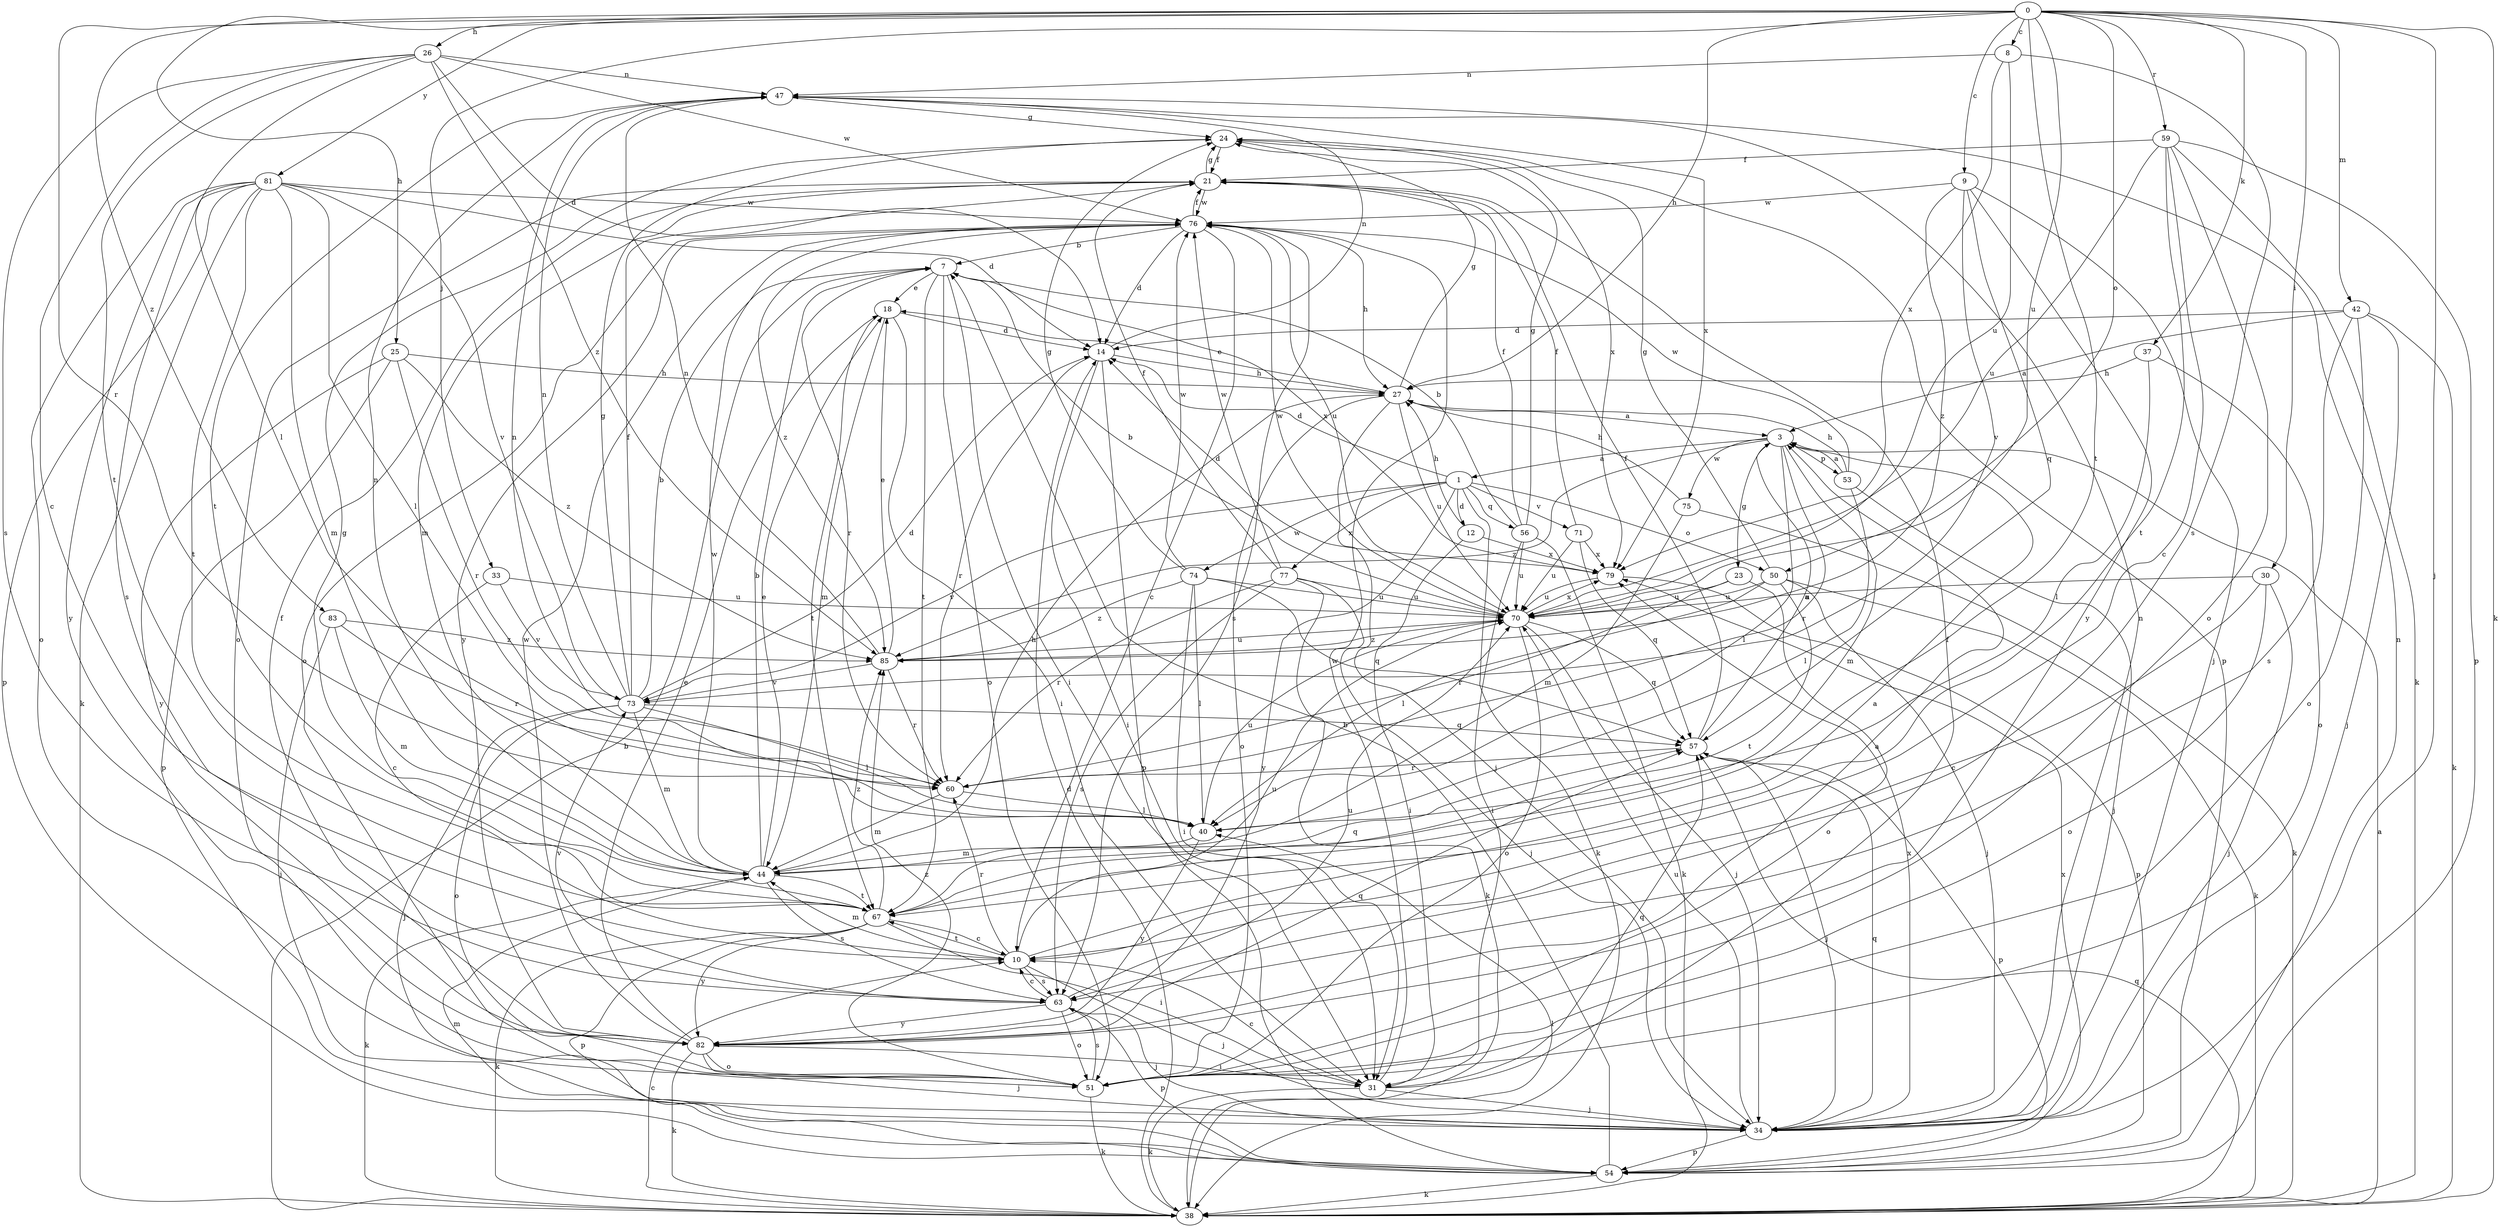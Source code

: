strict digraph  {
0;
1;
3;
7;
8;
9;
10;
12;
14;
18;
21;
23;
24;
25;
26;
27;
30;
31;
33;
34;
37;
38;
40;
42;
44;
47;
50;
51;
53;
54;
56;
57;
59;
60;
63;
67;
70;
71;
73;
74;
75;
76;
77;
79;
81;
82;
83;
85;
0 -> 8  [label=c];
0 -> 9  [label=c];
0 -> 25  [label=h];
0 -> 26  [label=h];
0 -> 27  [label=h];
0 -> 30  [label=i];
0 -> 33  [label=j];
0 -> 34  [label=j];
0 -> 37  [label=k];
0 -> 38  [label=k];
0 -> 42  [label=m];
0 -> 50  [label=o];
0 -> 59  [label=r];
0 -> 60  [label=r];
0 -> 67  [label=t];
0 -> 70  [label=u];
0 -> 81  [label=y];
0 -> 83  [label=z];
1 -> 12  [label=d];
1 -> 14  [label=d];
1 -> 38  [label=k];
1 -> 50  [label=o];
1 -> 56  [label=q];
1 -> 71  [label=v];
1 -> 73  [label=v];
1 -> 74  [label=w];
1 -> 77  [label=x];
1 -> 82  [label=y];
3 -> 1  [label=a];
3 -> 23  [label=g];
3 -> 40  [label=l];
3 -> 44  [label=m];
3 -> 53  [label=p];
3 -> 60  [label=r];
3 -> 75  [label=w];
3 -> 85  [label=z];
7 -> 18  [label=e];
7 -> 31  [label=i];
7 -> 51  [label=o];
7 -> 60  [label=r];
7 -> 67  [label=t];
7 -> 79  [label=x];
8 -> 47  [label=n];
8 -> 63  [label=s];
8 -> 70  [label=u];
8 -> 79  [label=x];
9 -> 34  [label=j];
9 -> 57  [label=q];
9 -> 73  [label=v];
9 -> 76  [label=w];
9 -> 82  [label=y];
9 -> 85  [label=z];
10 -> 3  [label=a];
10 -> 34  [label=j];
10 -> 44  [label=m];
10 -> 60  [label=r];
10 -> 63  [label=s];
10 -> 67  [label=t];
10 -> 70  [label=u];
12 -> 27  [label=h];
12 -> 31  [label=i];
12 -> 79  [label=x];
14 -> 27  [label=h];
14 -> 31  [label=i];
14 -> 47  [label=n];
14 -> 54  [label=p];
14 -> 60  [label=r];
18 -> 14  [label=d];
18 -> 31  [label=i];
18 -> 44  [label=m];
18 -> 67  [label=t];
21 -> 24  [label=g];
21 -> 44  [label=m];
21 -> 51  [label=o];
21 -> 76  [label=w];
23 -> 51  [label=o];
23 -> 60  [label=r];
23 -> 70  [label=u];
24 -> 21  [label=f];
24 -> 54  [label=p];
24 -> 79  [label=x];
25 -> 27  [label=h];
25 -> 54  [label=p];
25 -> 60  [label=r];
25 -> 82  [label=y];
25 -> 85  [label=z];
26 -> 10  [label=c];
26 -> 14  [label=d];
26 -> 40  [label=l];
26 -> 47  [label=n];
26 -> 63  [label=s];
26 -> 67  [label=t];
26 -> 76  [label=w];
26 -> 85  [label=z];
27 -> 3  [label=a];
27 -> 18  [label=e];
27 -> 24  [label=g];
27 -> 34  [label=j];
27 -> 51  [label=o];
27 -> 70  [label=u];
30 -> 10  [label=c];
30 -> 34  [label=j];
30 -> 51  [label=o];
30 -> 70  [label=u];
31 -> 10  [label=c];
31 -> 21  [label=f];
31 -> 34  [label=j];
31 -> 38  [label=k];
31 -> 57  [label=q];
31 -> 76  [label=w];
33 -> 10  [label=c];
33 -> 70  [label=u];
33 -> 73  [label=v];
34 -> 47  [label=n];
34 -> 54  [label=p];
34 -> 57  [label=q];
34 -> 70  [label=u];
34 -> 79  [label=x];
37 -> 27  [label=h];
37 -> 40  [label=l];
37 -> 51  [label=o];
38 -> 3  [label=a];
38 -> 7  [label=b];
38 -> 10  [label=c];
38 -> 14  [label=d];
38 -> 40  [label=l];
38 -> 57  [label=q];
40 -> 44  [label=m];
40 -> 70  [label=u];
40 -> 82  [label=y];
42 -> 3  [label=a];
42 -> 14  [label=d];
42 -> 34  [label=j];
42 -> 38  [label=k];
42 -> 51  [label=o];
42 -> 63  [label=s];
44 -> 7  [label=b];
44 -> 18  [label=e];
44 -> 27  [label=h];
44 -> 38  [label=k];
44 -> 47  [label=n];
44 -> 63  [label=s];
44 -> 67  [label=t];
44 -> 76  [label=w];
47 -> 24  [label=g];
47 -> 67  [label=t];
47 -> 79  [label=x];
50 -> 24  [label=g];
50 -> 34  [label=j];
50 -> 38  [label=k];
50 -> 40  [label=l];
50 -> 67  [label=t];
50 -> 70  [label=u];
51 -> 38  [label=k];
51 -> 63  [label=s];
51 -> 85  [label=z];
53 -> 3  [label=a];
53 -> 27  [label=h];
53 -> 34  [label=j];
53 -> 40  [label=l];
53 -> 76  [label=w];
54 -> 7  [label=b];
54 -> 38  [label=k];
54 -> 44  [label=m];
54 -> 47  [label=n];
54 -> 79  [label=x];
56 -> 7  [label=b];
56 -> 21  [label=f];
56 -> 24  [label=g];
56 -> 31  [label=i];
56 -> 38  [label=k];
56 -> 70  [label=u];
57 -> 3  [label=a];
57 -> 21  [label=f];
57 -> 34  [label=j];
57 -> 54  [label=p];
57 -> 60  [label=r];
59 -> 10  [label=c];
59 -> 21  [label=f];
59 -> 38  [label=k];
59 -> 51  [label=o];
59 -> 54  [label=p];
59 -> 67  [label=t];
59 -> 70  [label=u];
60 -> 40  [label=l];
60 -> 44  [label=m];
60 -> 47  [label=n];
63 -> 10  [label=c];
63 -> 34  [label=j];
63 -> 51  [label=o];
63 -> 54  [label=p];
63 -> 70  [label=u];
63 -> 73  [label=v];
63 -> 82  [label=y];
67 -> 10  [label=c];
67 -> 24  [label=g];
67 -> 31  [label=i];
67 -> 38  [label=k];
67 -> 54  [label=p];
67 -> 57  [label=q];
67 -> 82  [label=y];
67 -> 85  [label=z];
70 -> 7  [label=b];
70 -> 34  [label=j];
70 -> 51  [label=o];
70 -> 57  [label=q];
70 -> 76  [label=w];
70 -> 79  [label=x];
70 -> 85  [label=z];
71 -> 21  [label=f];
71 -> 57  [label=q];
71 -> 70  [label=u];
71 -> 79  [label=x];
73 -> 7  [label=b];
73 -> 14  [label=d];
73 -> 21  [label=f];
73 -> 24  [label=g];
73 -> 34  [label=j];
73 -> 40  [label=l];
73 -> 44  [label=m];
73 -> 47  [label=n];
73 -> 51  [label=o];
73 -> 57  [label=q];
74 -> 24  [label=g];
74 -> 31  [label=i];
74 -> 40  [label=l];
74 -> 57  [label=q];
74 -> 70  [label=u];
74 -> 76  [label=w];
74 -> 85  [label=z];
75 -> 27  [label=h];
75 -> 38  [label=k];
75 -> 44  [label=m];
76 -> 7  [label=b];
76 -> 10  [label=c];
76 -> 14  [label=d];
76 -> 21  [label=f];
76 -> 27  [label=h];
76 -> 51  [label=o];
76 -> 63  [label=s];
76 -> 70  [label=u];
76 -> 82  [label=y];
76 -> 85  [label=z];
77 -> 21  [label=f];
77 -> 34  [label=j];
77 -> 38  [label=k];
77 -> 60  [label=r];
77 -> 63  [label=s];
77 -> 70  [label=u];
77 -> 76  [label=w];
79 -> 14  [label=d];
79 -> 54  [label=p];
79 -> 70  [label=u];
81 -> 14  [label=d];
81 -> 38  [label=k];
81 -> 40  [label=l];
81 -> 44  [label=m];
81 -> 51  [label=o];
81 -> 54  [label=p];
81 -> 63  [label=s];
81 -> 67  [label=t];
81 -> 73  [label=v];
81 -> 76  [label=w];
81 -> 82  [label=y];
82 -> 3  [label=a];
82 -> 18  [label=e];
82 -> 21  [label=f];
82 -> 31  [label=i];
82 -> 34  [label=j];
82 -> 38  [label=k];
82 -> 51  [label=o];
82 -> 57  [label=q];
82 -> 76  [label=w];
83 -> 34  [label=j];
83 -> 44  [label=m];
83 -> 60  [label=r];
83 -> 85  [label=z];
85 -> 18  [label=e];
85 -> 47  [label=n];
85 -> 60  [label=r];
85 -> 70  [label=u];
85 -> 73  [label=v];
}
